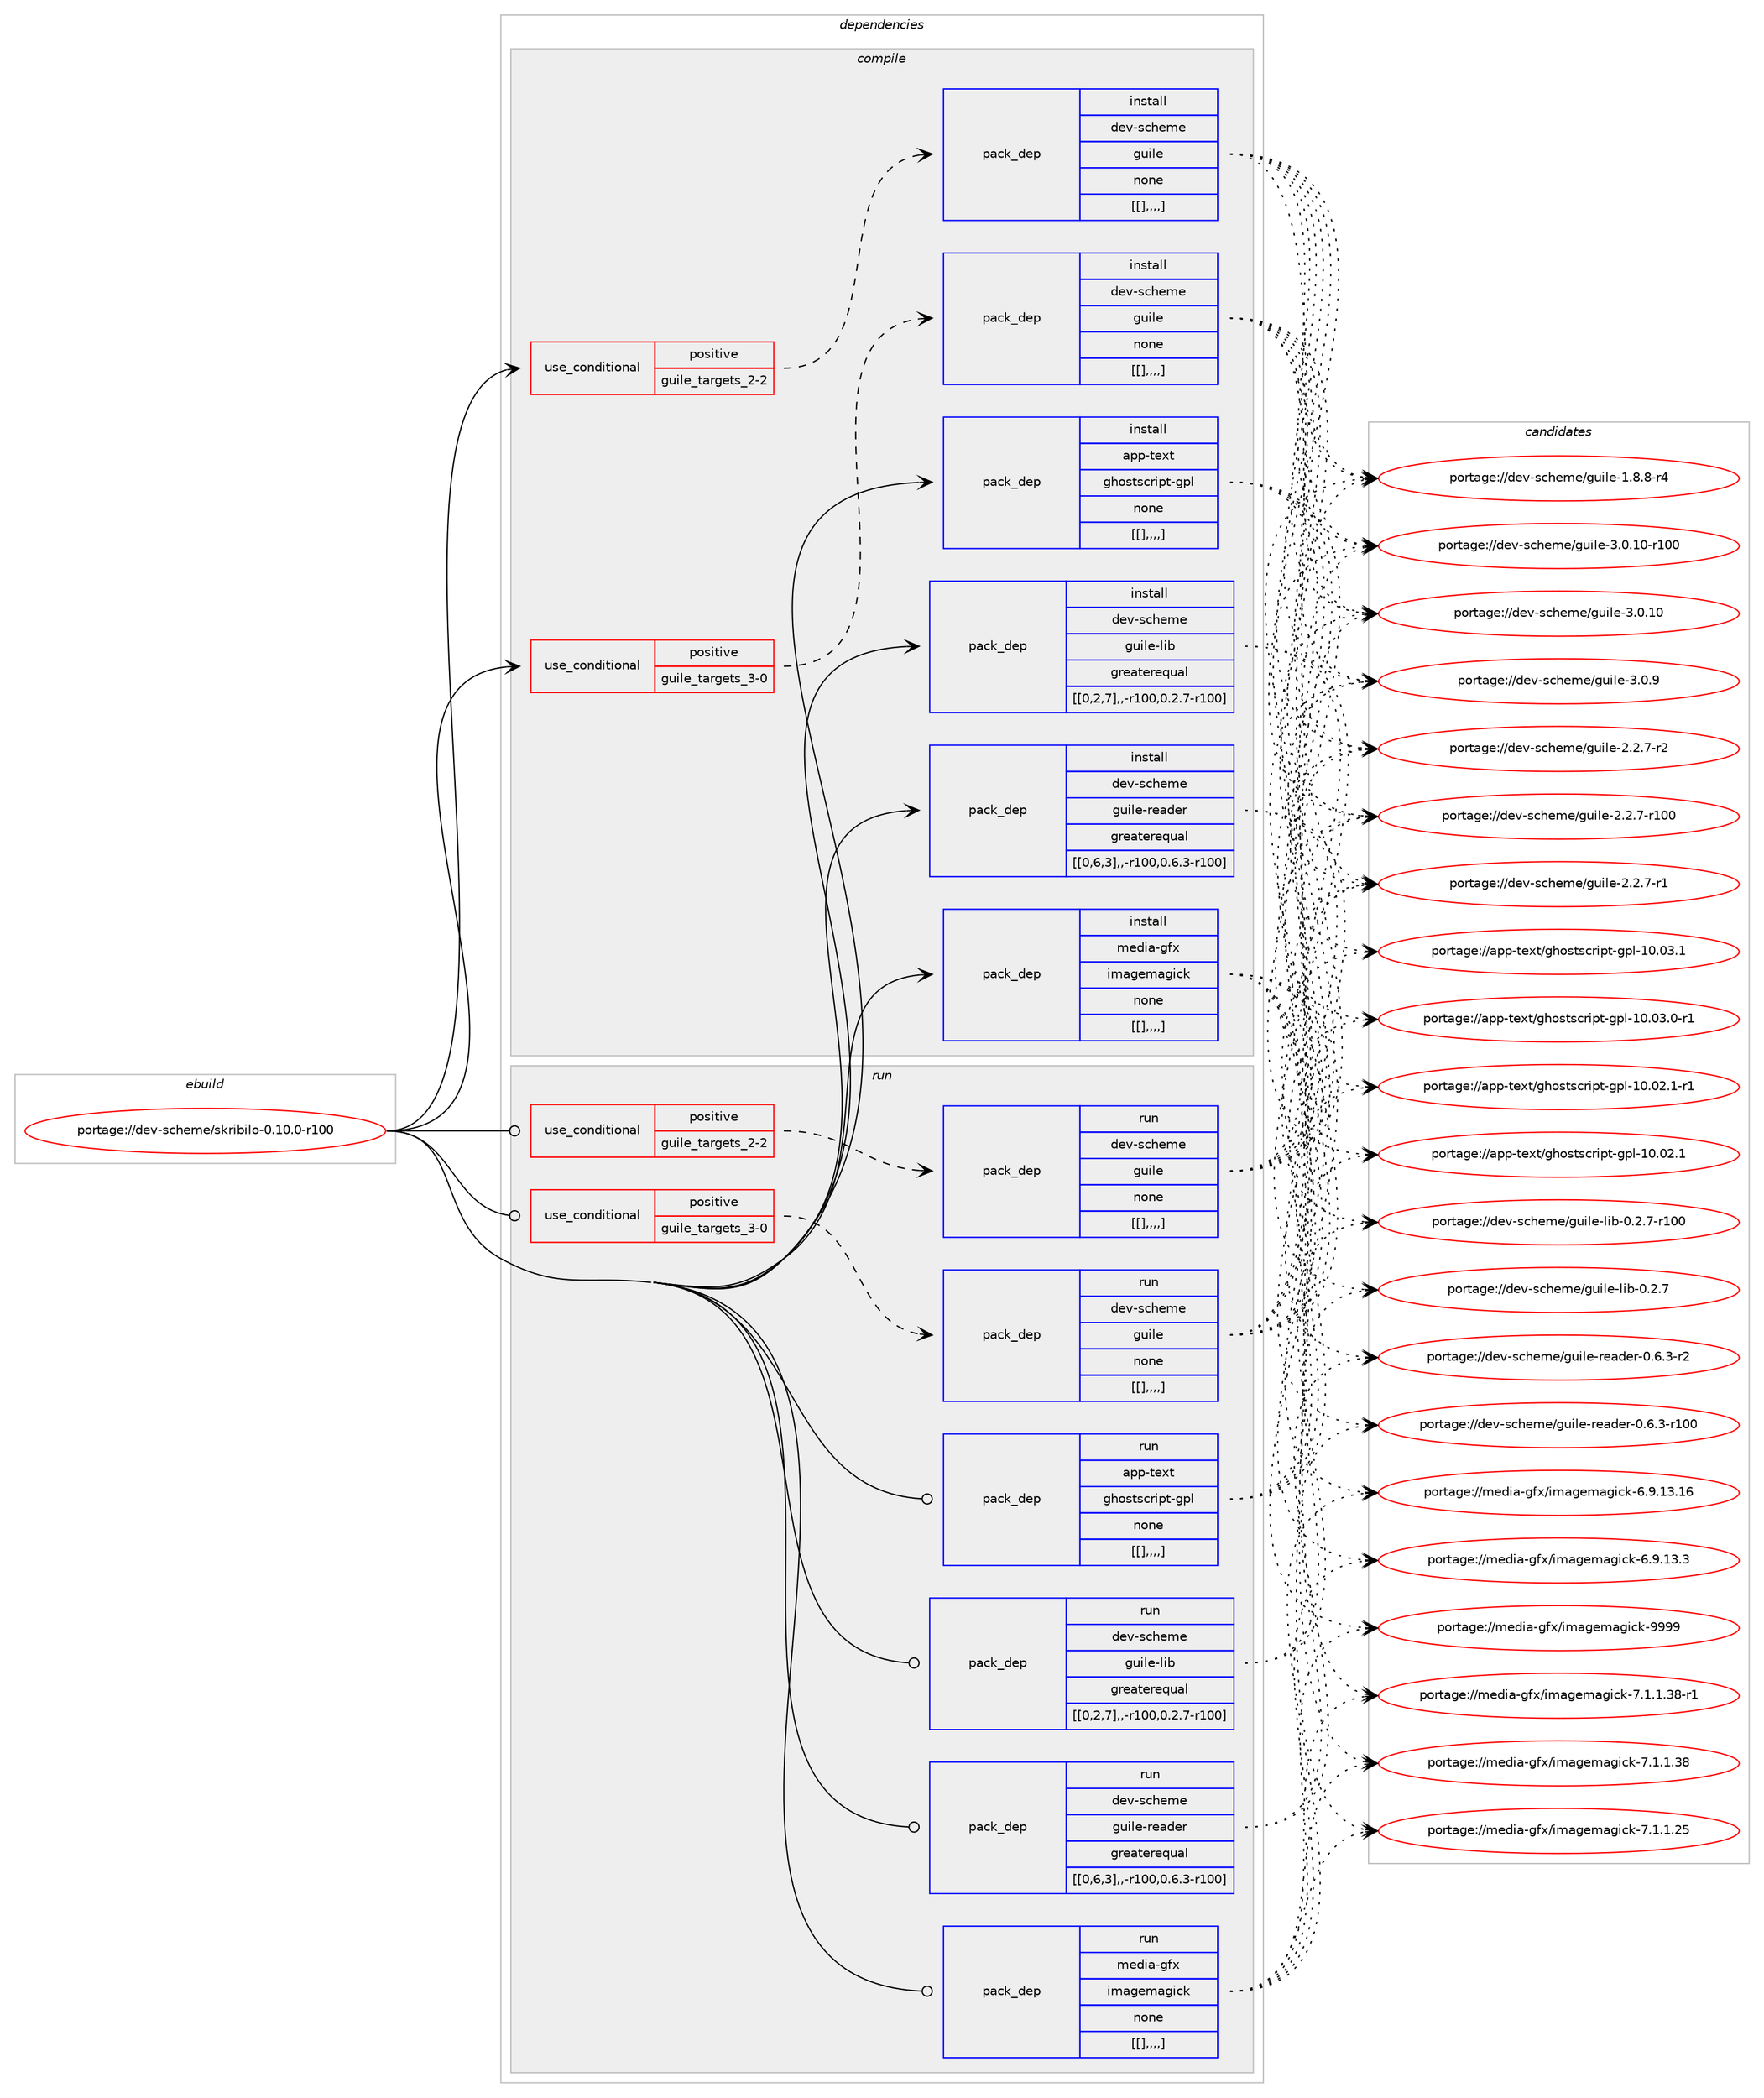 digraph prolog {

# *************
# Graph options
# *************

newrank=true;
concentrate=true;
compound=true;
graph [rankdir=LR,fontname=Helvetica,fontsize=10,ranksep=1.5];#, ranksep=2.5, nodesep=0.2];
edge  [arrowhead=vee];
node  [fontname=Helvetica,fontsize=10];

# **********
# The ebuild
# **********

subgraph cluster_leftcol {
color=gray;
label=<<i>ebuild</i>>;
id [label="portage://dev-scheme/skribilo-0.10.0-r100", color=red, width=4, href="../dev-scheme/skribilo-0.10.0-r100.svg"];
}

# ****************
# The dependencies
# ****************

subgraph cluster_midcol {
color=gray;
label=<<i>dependencies</i>>;
subgraph cluster_compile {
fillcolor="#eeeeee";
style=filled;
label=<<i>compile</i>>;
subgraph cond61543 {
dependency213760 [label=<<TABLE BORDER="0" CELLBORDER="1" CELLSPACING="0" CELLPADDING="4"><TR><TD ROWSPAN="3" CELLPADDING="10">use_conditional</TD></TR><TR><TD>positive</TD></TR><TR><TD>guile_targets_2-2</TD></TR></TABLE>>, shape=none, color=red];
subgraph pack150829 {
dependency213761 [label=<<TABLE BORDER="0" CELLBORDER="1" CELLSPACING="0" CELLPADDING="4" WIDTH="220"><TR><TD ROWSPAN="6" CELLPADDING="30">pack_dep</TD></TR><TR><TD WIDTH="110">install</TD></TR><TR><TD>dev-scheme</TD></TR><TR><TD>guile</TD></TR><TR><TD>none</TD></TR><TR><TD>[[],,,,]</TD></TR></TABLE>>, shape=none, color=blue];
}
dependency213760:e -> dependency213761:w [weight=20,style="dashed",arrowhead="vee"];
}
id:e -> dependency213760:w [weight=20,style="solid",arrowhead="vee"];
subgraph cond61544 {
dependency213762 [label=<<TABLE BORDER="0" CELLBORDER="1" CELLSPACING="0" CELLPADDING="4"><TR><TD ROWSPAN="3" CELLPADDING="10">use_conditional</TD></TR><TR><TD>positive</TD></TR><TR><TD>guile_targets_3-0</TD></TR></TABLE>>, shape=none, color=red];
subgraph pack150830 {
dependency213763 [label=<<TABLE BORDER="0" CELLBORDER="1" CELLSPACING="0" CELLPADDING="4" WIDTH="220"><TR><TD ROWSPAN="6" CELLPADDING="30">pack_dep</TD></TR><TR><TD WIDTH="110">install</TD></TR><TR><TD>dev-scheme</TD></TR><TR><TD>guile</TD></TR><TR><TD>none</TD></TR><TR><TD>[[],,,,]</TD></TR></TABLE>>, shape=none, color=blue];
}
dependency213762:e -> dependency213763:w [weight=20,style="dashed",arrowhead="vee"];
}
id:e -> dependency213762:w [weight=20,style="solid",arrowhead="vee"];
subgraph pack150831 {
dependency213764 [label=<<TABLE BORDER="0" CELLBORDER="1" CELLSPACING="0" CELLPADDING="4" WIDTH="220"><TR><TD ROWSPAN="6" CELLPADDING="30">pack_dep</TD></TR><TR><TD WIDTH="110">install</TD></TR><TR><TD>app-text</TD></TR><TR><TD>ghostscript-gpl</TD></TR><TR><TD>none</TD></TR><TR><TD>[[],,,,]</TD></TR></TABLE>>, shape=none, color=blue];
}
id:e -> dependency213764:w [weight=20,style="solid",arrowhead="vee"];
subgraph pack150832 {
dependency213765 [label=<<TABLE BORDER="0" CELLBORDER="1" CELLSPACING="0" CELLPADDING="4" WIDTH="220"><TR><TD ROWSPAN="6" CELLPADDING="30">pack_dep</TD></TR><TR><TD WIDTH="110">install</TD></TR><TR><TD>dev-scheme</TD></TR><TR><TD>guile-lib</TD></TR><TR><TD>greaterequal</TD></TR><TR><TD>[[0,2,7],,-r100,0.2.7-r100]</TD></TR></TABLE>>, shape=none, color=blue];
}
id:e -> dependency213765:w [weight=20,style="solid",arrowhead="vee"];
subgraph pack150833 {
dependency213766 [label=<<TABLE BORDER="0" CELLBORDER="1" CELLSPACING="0" CELLPADDING="4" WIDTH="220"><TR><TD ROWSPAN="6" CELLPADDING="30">pack_dep</TD></TR><TR><TD WIDTH="110">install</TD></TR><TR><TD>dev-scheme</TD></TR><TR><TD>guile-reader</TD></TR><TR><TD>greaterequal</TD></TR><TR><TD>[[0,6,3],,-r100,0.6.3-r100]</TD></TR></TABLE>>, shape=none, color=blue];
}
id:e -> dependency213766:w [weight=20,style="solid",arrowhead="vee"];
subgraph pack150834 {
dependency213767 [label=<<TABLE BORDER="0" CELLBORDER="1" CELLSPACING="0" CELLPADDING="4" WIDTH="220"><TR><TD ROWSPAN="6" CELLPADDING="30">pack_dep</TD></TR><TR><TD WIDTH="110">install</TD></TR><TR><TD>media-gfx</TD></TR><TR><TD>imagemagick</TD></TR><TR><TD>none</TD></TR><TR><TD>[[],,,,]</TD></TR></TABLE>>, shape=none, color=blue];
}
id:e -> dependency213767:w [weight=20,style="solid",arrowhead="vee"];
}
subgraph cluster_compileandrun {
fillcolor="#eeeeee";
style=filled;
label=<<i>compile and run</i>>;
}
subgraph cluster_run {
fillcolor="#eeeeee";
style=filled;
label=<<i>run</i>>;
subgraph cond61545 {
dependency213768 [label=<<TABLE BORDER="0" CELLBORDER="1" CELLSPACING="0" CELLPADDING="4"><TR><TD ROWSPAN="3" CELLPADDING="10">use_conditional</TD></TR><TR><TD>positive</TD></TR><TR><TD>guile_targets_2-2</TD></TR></TABLE>>, shape=none, color=red];
subgraph pack150835 {
dependency213769 [label=<<TABLE BORDER="0" CELLBORDER="1" CELLSPACING="0" CELLPADDING="4" WIDTH="220"><TR><TD ROWSPAN="6" CELLPADDING="30">pack_dep</TD></TR><TR><TD WIDTH="110">run</TD></TR><TR><TD>dev-scheme</TD></TR><TR><TD>guile</TD></TR><TR><TD>none</TD></TR><TR><TD>[[],,,,]</TD></TR></TABLE>>, shape=none, color=blue];
}
dependency213768:e -> dependency213769:w [weight=20,style="dashed",arrowhead="vee"];
}
id:e -> dependency213768:w [weight=20,style="solid",arrowhead="odot"];
subgraph cond61546 {
dependency213770 [label=<<TABLE BORDER="0" CELLBORDER="1" CELLSPACING="0" CELLPADDING="4"><TR><TD ROWSPAN="3" CELLPADDING="10">use_conditional</TD></TR><TR><TD>positive</TD></TR><TR><TD>guile_targets_3-0</TD></TR></TABLE>>, shape=none, color=red];
subgraph pack150836 {
dependency213771 [label=<<TABLE BORDER="0" CELLBORDER="1" CELLSPACING="0" CELLPADDING="4" WIDTH="220"><TR><TD ROWSPAN="6" CELLPADDING="30">pack_dep</TD></TR><TR><TD WIDTH="110">run</TD></TR><TR><TD>dev-scheme</TD></TR><TR><TD>guile</TD></TR><TR><TD>none</TD></TR><TR><TD>[[],,,,]</TD></TR></TABLE>>, shape=none, color=blue];
}
dependency213770:e -> dependency213771:w [weight=20,style="dashed",arrowhead="vee"];
}
id:e -> dependency213770:w [weight=20,style="solid",arrowhead="odot"];
subgraph pack150837 {
dependency213772 [label=<<TABLE BORDER="0" CELLBORDER="1" CELLSPACING="0" CELLPADDING="4" WIDTH="220"><TR><TD ROWSPAN="6" CELLPADDING="30">pack_dep</TD></TR><TR><TD WIDTH="110">run</TD></TR><TR><TD>app-text</TD></TR><TR><TD>ghostscript-gpl</TD></TR><TR><TD>none</TD></TR><TR><TD>[[],,,,]</TD></TR></TABLE>>, shape=none, color=blue];
}
id:e -> dependency213772:w [weight=20,style="solid",arrowhead="odot"];
subgraph pack150838 {
dependency213773 [label=<<TABLE BORDER="0" CELLBORDER="1" CELLSPACING="0" CELLPADDING="4" WIDTH="220"><TR><TD ROWSPAN="6" CELLPADDING="30">pack_dep</TD></TR><TR><TD WIDTH="110">run</TD></TR><TR><TD>dev-scheme</TD></TR><TR><TD>guile-lib</TD></TR><TR><TD>greaterequal</TD></TR><TR><TD>[[0,2,7],,-r100,0.2.7-r100]</TD></TR></TABLE>>, shape=none, color=blue];
}
id:e -> dependency213773:w [weight=20,style="solid",arrowhead="odot"];
subgraph pack150839 {
dependency213774 [label=<<TABLE BORDER="0" CELLBORDER="1" CELLSPACING="0" CELLPADDING="4" WIDTH="220"><TR><TD ROWSPAN="6" CELLPADDING="30">pack_dep</TD></TR><TR><TD WIDTH="110">run</TD></TR><TR><TD>dev-scheme</TD></TR><TR><TD>guile-reader</TD></TR><TR><TD>greaterequal</TD></TR><TR><TD>[[0,6,3],,-r100,0.6.3-r100]</TD></TR></TABLE>>, shape=none, color=blue];
}
id:e -> dependency213774:w [weight=20,style="solid",arrowhead="odot"];
subgraph pack150840 {
dependency213775 [label=<<TABLE BORDER="0" CELLBORDER="1" CELLSPACING="0" CELLPADDING="4" WIDTH="220"><TR><TD ROWSPAN="6" CELLPADDING="30">pack_dep</TD></TR><TR><TD WIDTH="110">run</TD></TR><TR><TD>media-gfx</TD></TR><TR><TD>imagemagick</TD></TR><TR><TD>none</TD></TR><TR><TD>[[],,,,]</TD></TR></TABLE>>, shape=none, color=blue];
}
id:e -> dependency213775:w [weight=20,style="solid",arrowhead="odot"];
}
}

# **************
# The candidates
# **************

subgraph cluster_choices {
rank=same;
color=gray;
label=<<i>candidates</i>>;

subgraph choice150829 {
color=black;
nodesep=1;
choice1001011184511599104101109101471031171051081014551464846494845114494848 [label="portage://dev-scheme/guile-3.0.10-r100", color=red, width=4,href="../dev-scheme/guile-3.0.10-r100.svg"];
choice10010111845115991041011091014710311710510810145514648464948 [label="portage://dev-scheme/guile-3.0.10", color=red, width=4,href="../dev-scheme/guile-3.0.10.svg"];
choice100101118451159910410110910147103117105108101455146484657 [label="portage://dev-scheme/guile-3.0.9", color=red, width=4,href="../dev-scheme/guile-3.0.9.svg"];
choice1001011184511599104101109101471031171051081014550465046554511450 [label="portage://dev-scheme/guile-2.2.7-r2", color=red, width=4,href="../dev-scheme/guile-2.2.7-r2.svg"];
choice10010111845115991041011091014710311710510810145504650465545114494848 [label="portage://dev-scheme/guile-2.2.7-r100", color=red, width=4,href="../dev-scheme/guile-2.2.7-r100.svg"];
choice1001011184511599104101109101471031171051081014550465046554511449 [label="portage://dev-scheme/guile-2.2.7-r1", color=red, width=4,href="../dev-scheme/guile-2.2.7-r1.svg"];
choice1001011184511599104101109101471031171051081014549465646564511452 [label="portage://dev-scheme/guile-1.8.8-r4", color=red, width=4,href="../dev-scheme/guile-1.8.8-r4.svg"];
dependency213761:e -> choice1001011184511599104101109101471031171051081014551464846494845114494848:w [style=dotted,weight="100"];
dependency213761:e -> choice10010111845115991041011091014710311710510810145514648464948:w [style=dotted,weight="100"];
dependency213761:e -> choice100101118451159910410110910147103117105108101455146484657:w [style=dotted,weight="100"];
dependency213761:e -> choice1001011184511599104101109101471031171051081014550465046554511450:w [style=dotted,weight="100"];
dependency213761:e -> choice10010111845115991041011091014710311710510810145504650465545114494848:w [style=dotted,weight="100"];
dependency213761:e -> choice1001011184511599104101109101471031171051081014550465046554511449:w [style=dotted,weight="100"];
dependency213761:e -> choice1001011184511599104101109101471031171051081014549465646564511452:w [style=dotted,weight="100"];
}
subgraph choice150830 {
color=black;
nodesep=1;
choice1001011184511599104101109101471031171051081014551464846494845114494848 [label="portage://dev-scheme/guile-3.0.10-r100", color=red, width=4,href="../dev-scheme/guile-3.0.10-r100.svg"];
choice10010111845115991041011091014710311710510810145514648464948 [label="portage://dev-scheme/guile-3.0.10", color=red, width=4,href="../dev-scheme/guile-3.0.10.svg"];
choice100101118451159910410110910147103117105108101455146484657 [label="portage://dev-scheme/guile-3.0.9", color=red, width=4,href="../dev-scheme/guile-3.0.9.svg"];
choice1001011184511599104101109101471031171051081014550465046554511450 [label="portage://dev-scheme/guile-2.2.7-r2", color=red, width=4,href="../dev-scheme/guile-2.2.7-r2.svg"];
choice10010111845115991041011091014710311710510810145504650465545114494848 [label="portage://dev-scheme/guile-2.2.7-r100", color=red, width=4,href="../dev-scheme/guile-2.2.7-r100.svg"];
choice1001011184511599104101109101471031171051081014550465046554511449 [label="portage://dev-scheme/guile-2.2.7-r1", color=red, width=4,href="../dev-scheme/guile-2.2.7-r1.svg"];
choice1001011184511599104101109101471031171051081014549465646564511452 [label="portage://dev-scheme/guile-1.8.8-r4", color=red, width=4,href="../dev-scheme/guile-1.8.8-r4.svg"];
dependency213763:e -> choice1001011184511599104101109101471031171051081014551464846494845114494848:w [style=dotted,weight="100"];
dependency213763:e -> choice10010111845115991041011091014710311710510810145514648464948:w [style=dotted,weight="100"];
dependency213763:e -> choice100101118451159910410110910147103117105108101455146484657:w [style=dotted,weight="100"];
dependency213763:e -> choice1001011184511599104101109101471031171051081014550465046554511450:w [style=dotted,weight="100"];
dependency213763:e -> choice10010111845115991041011091014710311710510810145504650465545114494848:w [style=dotted,weight="100"];
dependency213763:e -> choice1001011184511599104101109101471031171051081014550465046554511449:w [style=dotted,weight="100"];
dependency213763:e -> choice1001011184511599104101109101471031171051081014549465646564511452:w [style=dotted,weight="100"];
}
subgraph choice150831 {
color=black;
nodesep=1;
choice97112112451161011201164710310411111511611599114105112116451031121084549484648514649 [label="portage://app-text/ghostscript-gpl-10.03.1", color=red, width=4,href="../app-text/ghostscript-gpl-10.03.1.svg"];
choice971121124511610112011647103104111115116115991141051121164510311210845494846485146484511449 [label="portage://app-text/ghostscript-gpl-10.03.0-r1", color=red, width=4,href="../app-text/ghostscript-gpl-10.03.0-r1.svg"];
choice971121124511610112011647103104111115116115991141051121164510311210845494846485046494511449 [label="portage://app-text/ghostscript-gpl-10.02.1-r1", color=red, width=4,href="../app-text/ghostscript-gpl-10.02.1-r1.svg"];
choice97112112451161011201164710310411111511611599114105112116451031121084549484648504649 [label="portage://app-text/ghostscript-gpl-10.02.1", color=red, width=4,href="../app-text/ghostscript-gpl-10.02.1.svg"];
dependency213764:e -> choice97112112451161011201164710310411111511611599114105112116451031121084549484648514649:w [style=dotted,weight="100"];
dependency213764:e -> choice971121124511610112011647103104111115116115991141051121164510311210845494846485146484511449:w [style=dotted,weight="100"];
dependency213764:e -> choice971121124511610112011647103104111115116115991141051121164510311210845494846485046494511449:w [style=dotted,weight="100"];
dependency213764:e -> choice97112112451161011201164710310411111511611599114105112116451031121084549484648504649:w [style=dotted,weight="100"];
}
subgraph choice150832 {
color=black;
nodesep=1;
choice100101118451159910410110910147103117105108101451081059845484650465545114494848 [label="portage://dev-scheme/guile-lib-0.2.7-r100", color=red, width=4,href="../dev-scheme/guile-lib-0.2.7-r100.svg"];
choice1001011184511599104101109101471031171051081014510810598454846504655 [label="portage://dev-scheme/guile-lib-0.2.7", color=red, width=4,href="../dev-scheme/guile-lib-0.2.7.svg"];
dependency213765:e -> choice100101118451159910410110910147103117105108101451081059845484650465545114494848:w [style=dotted,weight="100"];
dependency213765:e -> choice1001011184511599104101109101471031171051081014510810598454846504655:w [style=dotted,weight="100"];
}
subgraph choice150833 {
color=black;
nodesep=1;
choice10010111845115991041011091014710311710510810145114101971001011144548465446514511450 [label="portage://dev-scheme/guile-reader-0.6.3-r2", color=red, width=4,href="../dev-scheme/guile-reader-0.6.3-r2.svg"];
choice100101118451159910410110910147103117105108101451141019710010111445484654465145114494848 [label="portage://dev-scheme/guile-reader-0.6.3-r100", color=red, width=4,href="../dev-scheme/guile-reader-0.6.3-r100.svg"];
dependency213766:e -> choice10010111845115991041011091014710311710510810145114101971001011144548465446514511450:w [style=dotted,weight="100"];
dependency213766:e -> choice100101118451159910410110910147103117105108101451141019710010111445484654465145114494848:w [style=dotted,weight="100"];
}
subgraph choice150834 {
color=black;
nodesep=1;
choice1091011001059745103102120471051099710310110997103105991074557575757 [label="portage://media-gfx/imagemagick-9999", color=red, width=4,href="../media-gfx/imagemagick-9999.svg"];
choice1091011001059745103102120471051099710310110997103105991074555464946494651564511449 [label="portage://media-gfx/imagemagick-7.1.1.38-r1", color=red, width=4,href="../media-gfx/imagemagick-7.1.1.38-r1.svg"];
choice109101100105974510310212047105109971031011099710310599107455546494649465156 [label="portage://media-gfx/imagemagick-7.1.1.38", color=red, width=4,href="../media-gfx/imagemagick-7.1.1.38.svg"];
choice109101100105974510310212047105109971031011099710310599107455546494649465053 [label="portage://media-gfx/imagemagick-7.1.1.25", color=red, width=4,href="../media-gfx/imagemagick-7.1.1.25.svg"];
choice10910110010597451031021204710510997103101109971031059910745544657464951464954 [label="portage://media-gfx/imagemagick-6.9.13.16", color=red, width=4,href="../media-gfx/imagemagick-6.9.13.16.svg"];
choice109101100105974510310212047105109971031011099710310599107455446574649514651 [label="portage://media-gfx/imagemagick-6.9.13.3", color=red, width=4,href="../media-gfx/imagemagick-6.9.13.3.svg"];
dependency213767:e -> choice1091011001059745103102120471051099710310110997103105991074557575757:w [style=dotted,weight="100"];
dependency213767:e -> choice1091011001059745103102120471051099710310110997103105991074555464946494651564511449:w [style=dotted,weight="100"];
dependency213767:e -> choice109101100105974510310212047105109971031011099710310599107455546494649465156:w [style=dotted,weight="100"];
dependency213767:e -> choice109101100105974510310212047105109971031011099710310599107455546494649465053:w [style=dotted,weight="100"];
dependency213767:e -> choice10910110010597451031021204710510997103101109971031059910745544657464951464954:w [style=dotted,weight="100"];
dependency213767:e -> choice109101100105974510310212047105109971031011099710310599107455446574649514651:w [style=dotted,weight="100"];
}
subgraph choice150835 {
color=black;
nodesep=1;
choice1001011184511599104101109101471031171051081014551464846494845114494848 [label="portage://dev-scheme/guile-3.0.10-r100", color=red, width=4,href="../dev-scheme/guile-3.0.10-r100.svg"];
choice10010111845115991041011091014710311710510810145514648464948 [label="portage://dev-scheme/guile-3.0.10", color=red, width=4,href="../dev-scheme/guile-3.0.10.svg"];
choice100101118451159910410110910147103117105108101455146484657 [label="portage://dev-scheme/guile-3.0.9", color=red, width=4,href="../dev-scheme/guile-3.0.9.svg"];
choice1001011184511599104101109101471031171051081014550465046554511450 [label="portage://dev-scheme/guile-2.2.7-r2", color=red, width=4,href="../dev-scheme/guile-2.2.7-r2.svg"];
choice10010111845115991041011091014710311710510810145504650465545114494848 [label="portage://dev-scheme/guile-2.2.7-r100", color=red, width=4,href="../dev-scheme/guile-2.2.7-r100.svg"];
choice1001011184511599104101109101471031171051081014550465046554511449 [label="portage://dev-scheme/guile-2.2.7-r1", color=red, width=4,href="../dev-scheme/guile-2.2.7-r1.svg"];
choice1001011184511599104101109101471031171051081014549465646564511452 [label="portage://dev-scheme/guile-1.8.8-r4", color=red, width=4,href="../dev-scheme/guile-1.8.8-r4.svg"];
dependency213769:e -> choice1001011184511599104101109101471031171051081014551464846494845114494848:w [style=dotted,weight="100"];
dependency213769:e -> choice10010111845115991041011091014710311710510810145514648464948:w [style=dotted,weight="100"];
dependency213769:e -> choice100101118451159910410110910147103117105108101455146484657:w [style=dotted,weight="100"];
dependency213769:e -> choice1001011184511599104101109101471031171051081014550465046554511450:w [style=dotted,weight="100"];
dependency213769:e -> choice10010111845115991041011091014710311710510810145504650465545114494848:w [style=dotted,weight="100"];
dependency213769:e -> choice1001011184511599104101109101471031171051081014550465046554511449:w [style=dotted,weight="100"];
dependency213769:e -> choice1001011184511599104101109101471031171051081014549465646564511452:w [style=dotted,weight="100"];
}
subgraph choice150836 {
color=black;
nodesep=1;
choice1001011184511599104101109101471031171051081014551464846494845114494848 [label="portage://dev-scheme/guile-3.0.10-r100", color=red, width=4,href="../dev-scheme/guile-3.0.10-r100.svg"];
choice10010111845115991041011091014710311710510810145514648464948 [label="portage://dev-scheme/guile-3.0.10", color=red, width=4,href="../dev-scheme/guile-3.0.10.svg"];
choice100101118451159910410110910147103117105108101455146484657 [label="portage://dev-scheme/guile-3.0.9", color=red, width=4,href="../dev-scheme/guile-3.0.9.svg"];
choice1001011184511599104101109101471031171051081014550465046554511450 [label="portage://dev-scheme/guile-2.2.7-r2", color=red, width=4,href="../dev-scheme/guile-2.2.7-r2.svg"];
choice10010111845115991041011091014710311710510810145504650465545114494848 [label="portage://dev-scheme/guile-2.2.7-r100", color=red, width=4,href="../dev-scheme/guile-2.2.7-r100.svg"];
choice1001011184511599104101109101471031171051081014550465046554511449 [label="portage://dev-scheme/guile-2.2.7-r1", color=red, width=4,href="../dev-scheme/guile-2.2.7-r1.svg"];
choice1001011184511599104101109101471031171051081014549465646564511452 [label="portage://dev-scheme/guile-1.8.8-r4", color=red, width=4,href="../dev-scheme/guile-1.8.8-r4.svg"];
dependency213771:e -> choice1001011184511599104101109101471031171051081014551464846494845114494848:w [style=dotted,weight="100"];
dependency213771:e -> choice10010111845115991041011091014710311710510810145514648464948:w [style=dotted,weight="100"];
dependency213771:e -> choice100101118451159910410110910147103117105108101455146484657:w [style=dotted,weight="100"];
dependency213771:e -> choice1001011184511599104101109101471031171051081014550465046554511450:w [style=dotted,weight="100"];
dependency213771:e -> choice10010111845115991041011091014710311710510810145504650465545114494848:w [style=dotted,weight="100"];
dependency213771:e -> choice1001011184511599104101109101471031171051081014550465046554511449:w [style=dotted,weight="100"];
dependency213771:e -> choice1001011184511599104101109101471031171051081014549465646564511452:w [style=dotted,weight="100"];
}
subgraph choice150837 {
color=black;
nodesep=1;
choice97112112451161011201164710310411111511611599114105112116451031121084549484648514649 [label="portage://app-text/ghostscript-gpl-10.03.1", color=red, width=4,href="../app-text/ghostscript-gpl-10.03.1.svg"];
choice971121124511610112011647103104111115116115991141051121164510311210845494846485146484511449 [label="portage://app-text/ghostscript-gpl-10.03.0-r1", color=red, width=4,href="../app-text/ghostscript-gpl-10.03.0-r1.svg"];
choice971121124511610112011647103104111115116115991141051121164510311210845494846485046494511449 [label="portage://app-text/ghostscript-gpl-10.02.1-r1", color=red, width=4,href="../app-text/ghostscript-gpl-10.02.1-r1.svg"];
choice97112112451161011201164710310411111511611599114105112116451031121084549484648504649 [label="portage://app-text/ghostscript-gpl-10.02.1", color=red, width=4,href="../app-text/ghostscript-gpl-10.02.1.svg"];
dependency213772:e -> choice97112112451161011201164710310411111511611599114105112116451031121084549484648514649:w [style=dotted,weight="100"];
dependency213772:e -> choice971121124511610112011647103104111115116115991141051121164510311210845494846485146484511449:w [style=dotted,weight="100"];
dependency213772:e -> choice971121124511610112011647103104111115116115991141051121164510311210845494846485046494511449:w [style=dotted,weight="100"];
dependency213772:e -> choice97112112451161011201164710310411111511611599114105112116451031121084549484648504649:w [style=dotted,weight="100"];
}
subgraph choice150838 {
color=black;
nodesep=1;
choice100101118451159910410110910147103117105108101451081059845484650465545114494848 [label="portage://dev-scheme/guile-lib-0.2.7-r100", color=red, width=4,href="../dev-scheme/guile-lib-0.2.7-r100.svg"];
choice1001011184511599104101109101471031171051081014510810598454846504655 [label="portage://dev-scheme/guile-lib-0.2.7", color=red, width=4,href="../dev-scheme/guile-lib-0.2.7.svg"];
dependency213773:e -> choice100101118451159910410110910147103117105108101451081059845484650465545114494848:w [style=dotted,weight="100"];
dependency213773:e -> choice1001011184511599104101109101471031171051081014510810598454846504655:w [style=dotted,weight="100"];
}
subgraph choice150839 {
color=black;
nodesep=1;
choice10010111845115991041011091014710311710510810145114101971001011144548465446514511450 [label="portage://dev-scheme/guile-reader-0.6.3-r2", color=red, width=4,href="../dev-scheme/guile-reader-0.6.3-r2.svg"];
choice100101118451159910410110910147103117105108101451141019710010111445484654465145114494848 [label="portage://dev-scheme/guile-reader-0.6.3-r100", color=red, width=4,href="../dev-scheme/guile-reader-0.6.3-r100.svg"];
dependency213774:e -> choice10010111845115991041011091014710311710510810145114101971001011144548465446514511450:w [style=dotted,weight="100"];
dependency213774:e -> choice100101118451159910410110910147103117105108101451141019710010111445484654465145114494848:w [style=dotted,weight="100"];
}
subgraph choice150840 {
color=black;
nodesep=1;
choice1091011001059745103102120471051099710310110997103105991074557575757 [label="portage://media-gfx/imagemagick-9999", color=red, width=4,href="../media-gfx/imagemagick-9999.svg"];
choice1091011001059745103102120471051099710310110997103105991074555464946494651564511449 [label="portage://media-gfx/imagemagick-7.1.1.38-r1", color=red, width=4,href="../media-gfx/imagemagick-7.1.1.38-r1.svg"];
choice109101100105974510310212047105109971031011099710310599107455546494649465156 [label="portage://media-gfx/imagemagick-7.1.1.38", color=red, width=4,href="../media-gfx/imagemagick-7.1.1.38.svg"];
choice109101100105974510310212047105109971031011099710310599107455546494649465053 [label="portage://media-gfx/imagemagick-7.1.1.25", color=red, width=4,href="../media-gfx/imagemagick-7.1.1.25.svg"];
choice10910110010597451031021204710510997103101109971031059910745544657464951464954 [label="portage://media-gfx/imagemagick-6.9.13.16", color=red, width=4,href="../media-gfx/imagemagick-6.9.13.16.svg"];
choice109101100105974510310212047105109971031011099710310599107455446574649514651 [label="portage://media-gfx/imagemagick-6.9.13.3", color=red, width=4,href="../media-gfx/imagemagick-6.9.13.3.svg"];
dependency213775:e -> choice1091011001059745103102120471051099710310110997103105991074557575757:w [style=dotted,weight="100"];
dependency213775:e -> choice1091011001059745103102120471051099710310110997103105991074555464946494651564511449:w [style=dotted,weight="100"];
dependency213775:e -> choice109101100105974510310212047105109971031011099710310599107455546494649465156:w [style=dotted,weight="100"];
dependency213775:e -> choice109101100105974510310212047105109971031011099710310599107455546494649465053:w [style=dotted,weight="100"];
dependency213775:e -> choice10910110010597451031021204710510997103101109971031059910745544657464951464954:w [style=dotted,weight="100"];
dependency213775:e -> choice109101100105974510310212047105109971031011099710310599107455446574649514651:w [style=dotted,weight="100"];
}
}

}
